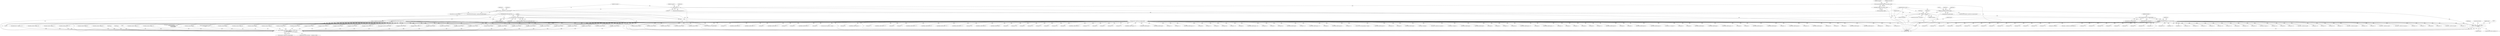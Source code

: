 digraph "0_tcpdump_3c8a2b0e91d8d8947e89384dacf6b54673083e71@pointer" {
"1003329" [label="(Call,print_unknown_data(ndo, obj_tptr, \"\n\t    \", obj_tlen))"];
"1000143" [label="(MethodParameterIn,netdissect_options *ndo)"];
"1000312" [label="(Call,obj_tptr=tptr+sizeof(struct rsvp_object_header))"];
"1000182" [label="(Call,(const struct rsvp_object_header *)tptr)"];
"1000146" [label="(MethodParameterIn,const u_char *tptr)"];
"1000318" [label="(Call,obj_tlen=rsvp_obj_len-sizeof(struct rsvp_object_header))"];
"1000320" [label="(Call,rsvp_obj_len-sizeof(struct rsvp_object_header))"];
"1000299" [label="(Call,tlen < rsvp_obj_len)"];
"1000170" [label="(Call,tlen>=sizeof(struct rsvp_object_header))"];
"1000148" [label="(MethodParameterIn,u_int tlen)"];
"1000213" [label="(Call,rsvp_obj_len < sizeof(struct rsvp_object_header))"];
"1000197" [label="(Call,rsvp_obj_len % 4)"];
"1000185" [label="(Call,rsvp_obj_len=EXTRACT_16BITS(rsvp_obj_header->length))"];
"1000187" [label="(Call,EXTRACT_16BITS(rsvp_obj_header->length))"];
"1003345" [label="(Call,print_unknown_data(ndo, tptr + sizeof(struct rsvp_object_header), \"\n\t    \", /* FIXME indentation */\n                               rsvp_obj_len - sizeof(struct rsvp_object_header)))"];
"1001471" [label="(Call,EXTRACT_32BITS(obj_tptr + 4))"];
"1003357" [label="(Identifier,tptr)"];
"1000939" [label="(Call,ip6addr_string(ndo, obj_tptr))"];
"1002783" [label="(Call,obj_tptr+=20)"];
"1000326" [label="(Call,ND_TTEST2(*tptr, rsvp_obj_len))"];
"1003388" [label="(MethodReturn,RET)"];
"1003330" [label="(Identifier,ndo)"];
"1002710" [label="(Call,obj_tlen-=8)"];
"1000909" [label="(Call,ip6addr_string(ndo, obj_tptr))"];
"1003347" [label="(Call,tptr + sizeof(struct rsvp_object_header))"];
"1002806" [label="(Call,EXTRACT_16BITS(obj_tptr+2))"];
"1000199" [label="(Literal,4)"];
"1001998" [label="(Call,EXTRACT_32BITS(obj_tptr))"];
"1001484" [label="(Call,obj_tptr+1)"];
"1000469" [label="(Call,ip6addr_string(ndo, obj_tptr + 20))"];
"1000197" [label="(Call,rsvp_obj_len % 4)"];
"1002577" [label="(Call,ipaddr_string(ndo, obj_tptr + 4))"];
"1002547" [label="(Call,obj_tptr+=16)"];
"1000298" [label="(ControlStructure,if(tlen < rsvp_obj_len))"];
"1000180" [label="(Call,rsvp_obj_header = (const struct rsvp_object_header *)tptr)"];
"1001585" [label="(Call,obj_tptr+3)"];
"1002135" [label="(Call,obj_tlen < 8)"];
"1002936" [label="(Call,obj_tptr+=4)"];
"1003208" [label="(Call,obj_tptr + 8)"];
"1000628" [label="(Call,obj_tlen < sizeof(struct in6_addr))"];
"1002639" [label="(Call,obj_tptr+5)"];
"1003214" [label="(Call,obj_tptr+=12)"];
"1001576" [label="(Call,obj_tlen < 4)"];
"1002630" [label="(Call,obj_tlen < 8)"];
"1000555" [label="(Call,obj_tlen < 12)"];
"1001410" [label="(Call,obj_tptr+6)"];
"1000187" [label="(Call,EXTRACT_16BITS(rsvp_obj_header->length))"];
"1002720" [label="(Call,obj_tlen < 20)"];
"1001120" [label="(Call,EXTRACT_16BITS(obj_tptr+4))"];
"1001615" [label="(Call,obj_tptr + 4 + i)"];
"1001830" [label="(Call,obj_tptr+4)"];
"1002312" [label="(Call,ipaddr_string(ndo, obj_tptr))"];
"1000577" [label="(Call,ipaddr_string(ndo, obj_tptr + 8))"];
"1001023" [label="(Call,ipaddr_string(ndo, obj_tptr+8))"];
"1002780" [label="(Call,obj_tlen-=20)"];
"1000895" [label="(Call,obj_tlen < 20)"];
"1000532" [label="(Call,ipaddr_string(ndo, obj_tptr))"];
"1000313" [label="(Identifier,obj_tptr)"];
"1002480" [label="(Call,obj_tlen < 16)"];
"1001270" [label="(Call,obj_tptr+1)"];
"1001293" [label="(Call,obj_tptr+=4)"];
"1001769" [label="(Call,obj_tptr + 4)"];
"1002574" [label="(Call,ipaddr_string(ndo, obj_tptr))"];
"1003334" [label="(ControlStructure,break;)"];
"1001093" [label="(Call,EXTRACT_16BITS(obj_tptr + 2))"];
"1000314" [label="(Call,tptr+sizeof(struct rsvp_object_header))"];
"1000793" [label="(Call,EXTRACT_32BITS(obj_tptr))"];
"1001552" [label="(Call,EXTRACT_32BITS(obj_tptr))"];
"1003352" [label="(Call,rsvp_obj_len - sizeof(struct rsvp_object_header))"];
"1000614" [label="(Call,ipaddr_string(ndo, obj_tptr))"];
"1003331" [label="(Identifier,obj_tptr)"];
"1000361" [label="(Call,ipaddr_string(ndo, obj_tptr))"];
"1000188" [label="(Call,rsvp_obj_header->length)"];
"1002280" [label="(Call,ip6addr_string(ndo, obj_tptr+20))"];
"1001094" [label="(Call,obj_tptr + 2)"];
"1001220" [label="(Call,obj_tptr + 4)"];
"1002179" [label="(Call,ip6addr_string(ndo, obj_tptr))"];
"1003265" [label="(Call,obj_tlen < 4)"];
"1003346" [label="(Identifier,ndo)"];
"1003207" [label="(Call,EXTRACT_32BITS(obj_tptr + 8))"];
"1001141" [label="(Call,obj_tptr+8)"];
"1000968" [label="(Call,obj_tlen < 8)"];
"1000504" [label="(Call,ip6addr_string(ndo, obj_tptr + 8))"];
"1001065" [label="(Call,obj_tptr + 2)"];
"1001985" [label="(Call,obj_tlen < 4)"];
"1003077" [label="(Call,signature_verify(ndo, pptr, plen,\n                                            obj_ptr.rsvp_obj_integrity->digest,\n                                            rsvp_clear_checksum,\n                                            rsvp_com_header))"];
"1001451" [label="(Call,obj_tptr+2)"];
"1002713" [label="(Call,obj_tptr+=8)"];
"1000182" [label="(Call,(const struct rsvp_object_header *)tptr)"];
"1001077" [label="(Call,obj_tlen < 12)"];
"1000461" [label="(Call,ip6addr_string(ndo, obj_tptr))"];
"1001847" [label="(Call,obj_tptr + 12)"];
"1002328" [label="(Call,obj_tlen < 16)"];
"1000215" [label="(Call,sizeof(struct rsvp_object_header))"];
"1003359" [label="(Call,tlen-=rsvp_obj_len)"];
"1001957" [label="(Call,ip6addr_string(ndo, obj_tptr))"];
"1001446" [label="(Call,obj_tptr+2)"];
"1003323" [label="(ControlStructure,if (ndo->ndo_vflag <= 1))"];
"1000569" [label="(Call,ipaddr_string(ndo, obj_tptr))"];
"1000212" [label="(ControlStructure,if(rsvp_obj_len < sizeof(struct rsvp_object_header)))"];
"1000174" [label="(Block,)"];
"1000236" [label="(Identifier,ndo)"];
"1000319" [label="(Identifier,obj_tlen)"];
"1001146" [label="(Call,EXTRACT_16BITS(obj_tptr + 10))"];
"1001472" [label="(Call,obj_tptr + 4)"];
"1000322" [label="(Call,sizeof(struct rsvp_object_header))"];
"1000483" [label="(Call,obj_tlen < 26)"];
"1001538" [label="(Call,obj_tlen < 8)"];
"1002874" [label="(Call,print_unknown_data(ndo, obj_tptr + 2, \"\n\t\t\", *(obj_tptr + 1) - 2))"];
"1001478" [label="(Call,obj_tptr+1)"];
"1003222" [label="(Call,obj_tptr+=4)"];
"1000744" [label="(Call,EXTRACT_32BITS(obj_tptr))"];
"1002746" [label="(Call,ip6addr_string(ndo, obj_tptr))"];
"1000998" [label="(Call,obj_tlen < 16)"];
"1001147" [label="(Call,obj_tptr + 10)"];
"1001286" [label="(Call,EXTRACT_16BITS(obj_tptr + 2))"];
"1000172" [label="(Call,sizeof(struct rsvp_object_header))"];
"1003189" [label="(Call,obj_tlen < 12)"];
"1001885" [label="(Call,obj_tlen+=subobj_len)"];
"1000642" [label="(Call,ip6addr_string(ndo, obj_tptr))"];
"1001121" [label="(Call,obj_tptr+4)"];
"1002974" [label="(Call,obj_tlen < sizeof(struct rsvp_obj_integrity_t))"];
"1000733" [label="(Call,obj_tlen >= 4)"];
"1002195" [label="(Call,obj_tlen < 20)"];
"1000169" [label="(ControlStructure,while(tlen>=sizeof(struct rsvp_object_header)))"];
"1000143" [label="(MethodParameterIn,netdissect_options *ndo)"];
"1003329" [label="(Call,print_unknown_data(ndo, obj_tptr, \"\n\t    \", obj_tlen))"];
"1002225" [label="(Call,obj_tlen < 20)"];
"1003278" [label="(Call,ipaddr_string(ndo, obj_tptr))"];
"1001282" [label="(Call,EXTRACT_16BITS(obj_tptr+2))"];
"1001127" [label="(Call,obj_tptr + 6)"];
"1002985" [label="(Call,(const struct rsvp_obj_integrity_t *)obj_tptr)"];
"1001196" [label="(Call,EXTRACT_32BITS(obj_tptr+8))"];
"1002239" [label="(Call,ipaddr_string(ndo, obj_tptr))"];
"1002046" [label="(Call,obj_tptr+=4)"];
"1001405" [label="(Call,obj_tptr+2)"];
"1000497" [label="(Call,EXTRACT_32BITS(obj_tptr))"];
"1001882" [label="(Call,obj_tptr+=subobj_len)"];
"1002473" [label="(Call,obj_tptr+=sizeof(struct rsvp_obj_frr_t))"];
"1003153" [label="(Call,obj_tlen < 4)"];
"1002656" [label="(Call,ipaddr_string(ndo, obj_tptr))"];
"1001481" [label="(Call,obj_tptr+=*(obj_tptr+1))"];
"1000312" [label="(Call,obj_tptr=tptr+sizeof(struct rsvp_object_header))"];
"1003162" [label="(Call,EXTRACT_16BITS(obj_tptr))"];
"1000184" [label="(Identifier,tptr)"];
"1002608" [label="(Call,EXTRACT_32BITS(obj_tptr))"];
"1002807" [label="(Call,obj_tptr+2)"];
"1002298" [label="(Call,obj_tlen < 8)"];
"1003117" [label="(Call,obj_tlen < 4)"];
"1001207" [label="(Call,obj_tptr+4)"];
"1000950" [label="(Call,ip6addr_string(ndo, obj_tptr+20))"];
"1001105" [label="(Call,obj_tptr + 4)"];
"1002149" [label="(Call,ipaddr_string(ndo, obj_tptr))"];
"1000299" [label="(Call,tlen < rsvp_obj_len)"];
"1003351" [label="(Literal,\"\n\t    \")"];
"1003332" [label="(Literal,\"\n\t    \")"];
"1001071" [label="(Call,obj_tptr+=4)"];
"1000982" [label="(Call,ipaddr_string(ndo, obj_tptr))"];
"1001012" [label="(Call,ipaddr_string(ndo, obj_tptr))"];
"1001176" [label="(Call,EXTRACT_16BITS(obj_tptr + 2))"];
"1001237" [label="(Call,obj_tlen < 4)"];
"1001460" [label="(Call,obj_tptr+3)"];
"1002929" [label="(Call,EXTRACT_24BITS(obj_tptr + 1))"];
"1002042" [label="(Call,obj_tptr + 2)"];
"1000842" [label="(Call,obj_tptr+1)"];
"1001403" [label="(Call,ipaddr_string(ndo, obj_tptr+2))"];
"1000328" [label="(Identifier,tptr)"];
"1002255" [label="(Call,obj_tlen < 40)"];
"1000300" [label="(Identifier,tlen)"];
"1001788" [label="(Call,ip6addr_string(ndo, obj_tptr + 4))"];
"1003363" [label="(Literal,0)"];
"1001321" [label="(Call,obj_tptr + 1)"];
"1000408" [label="(Call,ip6addr_string(ndo, obj_tptr))"];
"1002020" [label="(Call,obj_tlen < 4)"];
"1000186" [label="(Identifier,rsvp_obj_len)"];
"1003204" [label="(Call,obj_tptr+4)"];
"1000320" [label="(Call,rsvp_obj_len-sizeof(struct rsvp_object_header))"];
"1002562" [label="(Call,obj_tlen >= 8)"];
"1001767" [label="(Call,ipaddr_string(ndo, obj_tptr + 4))"];
"1001664" [label="(Call,obj_tptr+3)"];
"1000779" [label="(Call,obj_tlen < 12)"];
"1002798" [label="(Call,obj_tlen < 4)"];
"1001869" [label="(Call,obj_tptr + 4)"];
"1002644" [label="(Call,EXTRACT_16BITS(obj_tptr+6))"];
"1001644" [label="(Call,obj_tptr+2)"];
"1001050" [label="(Call,obj_tlen >= 4)"];
"1001500" [label="(Call,obj_tlen < 8)"];
"1000824" [label="(Call,obj_tlen < 4)"];
"1002353" [label="(Call,ipaddr_string(ndo, obj_tptr+8))"];
"1001275" [label="(Call,obj_tptr+1)"];
"1001189" [label="(Call,EXTRACT_32BITS(obj_tptr+4))"];
"1002269" [label="(Call,ip6addr_string(ndo, obj_tptr))"];
"1001829" [label="(Call,EXTRACT_32BITS(obj_tptr+4))"];
"1002913" [label="(Call,obj_tlen < 8)"];
"1000198" [label="(Identifier,rsvp_obj_len)"];
"1000192" [label="(Identifier,rsvp_obj_ctype)"];
"1001659" [label="(Call,obj_tptr+=4+*(obj_tptr+3))"];
"1002729" [label="(Call,obj_tptr+17)"];
"1002165" [label="(Call,obj_tlen < 20)"];
"1001160" [label="(Call,obj_tlen < 12)"];
"1001375" [label="(Call,obj_tptr+6)"];
"1003356" [label="(Call,tptr+=rsvp_obj_len)"];
"1002611" [label="(Call,obj_tlen-=4)"];
"1000214" [label="(Identifier,rsvp_obj_len)"];
"1000185" [label="(Call,rsvp_obj_len=EXTRACT_16BITS(rsvp_obj_header->length))"];
"1000203" [label="(Identifier,ndo)"];
"1000177" [label="(Identifier,tptr)"];
"1000768" [label="(Call,EXTRACT_32BITS(obj_tptr))"];
"1000171" [label="(Identifier,tlen)"];
"1002818" [label="(Call,EXTRACT_16BITS(obj_tptr))"];
"1001064" [label="(Call,EXTRACT_16BITS(obj_tptr + 2))"];
"1003333" [label="(Identifier,obj_tlen)"];
"1000146" [label="(MethodParameterIn,const u_char *tptr)"];
"1001837" [label="(Call,obj_tptr+4)"];
"1001468" [label="(Call,obj_tptr+3)"];
"1003203" [label="(Call,EXTRACT_32BITS(obj_tptr+4))"];
"1001309" [label="(Call,obj_tlen >= 4)"];
"1003133" [label="(Call,EXTRACT_32BITS(obj_tptr))"];
"1001907" [label="(Call,obj_tlen < 8)"];
"1001921" [label="(Call,ipaddr_string(ndo, obj_tptr))"];
"1000305" [label="(Identifier,ndo)"];
"1003345" [label="(Call,print_unknown_data(ndo, tptr + sizeof(struct rsvp_object_header), \"\n\t    \", /* FIXME indentation */\n                               rsvp_obj_len - sizeof(struct rsvp_object_header)))"];
"1001177" [label="(Call,obj_tptr + 2)"];
"1001475" [label="(Call,obj_tlen-=*(obj_tptr+1))"];
"1001943" [label="(Call,obj_tlen < 20)"];
"1001140" [label="(Call,EXTRACT_16BITS(obj_tptr+8))"];
"1001154" [label="(Call,obj_tptr+=12)"];
"1003219" [label="(Call,obj_tlen-=4)"];
"1002342" [label="(Call,ipaddr_string(ndo, obj_tptr))"];
"1001699" [label="(Call,EXTRACT_16BITS(obj_tptr))"];
"1000394" [label="(Call,obj_tlen < 20)"];
"1000850" [label="(Call,obj_tptr+=4)"];
"1002105" [label="(Call,rsvp_intserv_print(ndo, obj_tptr, obj_tlen))"];
"1000600" [label="(Call,obj_tlen < sizeof(struct in_addr))"];
"1003290" [label="(Call,obj_tlen < 16)"];
"1000170" [label="(Call,tlen>=sizeof(struct rsvp_object_header))"];
"1000220" [label="(Identifier,ndo)"];
"1001197" [label="(Call,obj_tptr+8)"];
"1001656" [label="(Call,obj_tptr+3)"];
"1003303" [label="(Call,ip6addr_string(ndo, obj_tptr))"];
"1001514" [label="(Call,EXTRACT_32BITS(obj_tptr))"];
"1000347" [label="(Call,obj_tlen < 8)"];
"1000447" [label="(Call,obj_tlen < 36)"];
"1001206" [label="(Call,EXTRACT_16BITS(obj_tptr+4))"];
"1001683" [label="(Call,obj_tlen < 4)"];
"1000196" [label="(ControlStructure,if(rsvp_obj_len % 4))"];
"1002735" [label="(Call,obj_tptr+18)"];
"1000693" [label="(Call,obj_tlen < sizeof(struct in6_addr))"];
"1002930" [label="(Call,obj_tptr + 1)"];
"1001231" [label="(Call,obj_tptr+=12)"];
"1000925" [label="(Call,obj_tlen < 40)"];
"1003335" [label="(ControlStructure,if (ndo->ndo_vflag > 1 || hexdump == TRUE))"];
"1000213" [label="(Call,rsvp_obj_len < sizeof(struct rsvp_object_header))"];
"1001790" [label="(Call,obj_tptr + 4)"];
"1000865" [label="(Call,obj_tlen < 8)"];
"1001842" [label="(Call,EXTRACT_32BITS(obj_tptr+8))"];
"1002041" [label="(Call,EXTRACT_16BITS(obj_tptr + 2))"];
"1000318" [label="(Call,obj_tlen=rsvp_obj_len-sizeof(struct rsvp_object_header))"];
"1001636" [label="(Call,obj_tptr+1)"];
"1000707" [label="(Call,ip6addr_string(ndo, obj_tptr))"];
"1000679" [label="(Call,ipaddr_string(ndo, obj_tptr))"];
"1000540" [label="(Call,ipaddr_string(ndo, obj_tptr + 8))"];
"1001219" [label="(Call,EXTRACT_16BITS(obj_tptr + 4))"];
"1001648" [label="(Call,obj_tptr + 2)"];
"1000301" [label="(Identifier,rsvp_obj_len)"];
"1002645" [label="(Call,obj_tptr+6)"];
"1001836" [label="(Call,EXTRACT_32BITS(obj_tptr+4))"];
"1001612" [label="(Call,safeputchar(ndo, *(obj_tptr + 4 + i)))"];
"1001190" [label="(Call,obj_tptr+4)"];
"1002379" [label="(Call,(const struct rsvp_obj_frr_t *)obj_tptr)"];
"1002209" [label="(Call,ip6addr_string(ndo, obj_tptr))"];
"1000665" [label="(Call,obj_tlen < sizeof(struct in_addr))"];
"1002397" [label="(Call,obj_tlen < sizeof(struct rsvp_obj_frr_t))"];
"1000321" [label="(Identifier,rsvp_obj_len)"];
"1000518" [label="(Call,obj_tlen < 12)"];
"1000148" [label="(MethodParameterIn,u_int tlen)"];
"1001843" [label="(Call,obj_tptr+8)"];
"1000841" [label="(Call,EXTRACT_24BITS(obj_tptr+1))"];
"1001287" [label="(Call,obj_tptr + 2)"];
"1001126" [label="(Call,EXTRACT_16BITS(obj_tptr + 6))"];
"1001283" [label="(Call,obj_tptr+2)"];
"1001417" [label="(Call,obj_tptr + 7)"];
"1000879" [label="(Call,ipaddr_string(ndo, obj_tptr))"];
"1001868" [label="(Call,EXTRACT_32BITS(obj_tptr + 4))"];
"1000755" [label="(Call,obj_tlen < 4)"];
"1002734" [label="(Call,EXTRACT_16BITS(obj_tptr+18))"];
"1001846" [label="(Call,EXTRACT_32BITS(obj_tptr + 12))"];
"1003329" -> "1003323"  [label="AST: "];
"1003329" -> "1003333"  [label="CFG: "];
"1003330" -> "1003329"  [label="AST: "];
"1003331" -> "1003329"  [label="AST: "];
"1003332" -> "1003329"  [label="AST: "];
"1003333" -> "1003329"  [label="AST: "];
"1003334" -> "1003329"  [label="CFG: "];
"1003329" -> "1003388"  [label="DDG: "];
"1003329" -> "1003388"  [label="DDG: "];
"1003329" -> "1003388"  [label="DDG: "];
"1003329" -> "1003388"  [label="DDG: "];
"1000143" -> "1003329"  [label="DDG: "];
"1000312" -> "1003329"  [label="DDG: "];
"1000318" -> "1003329"  [label="DDG: "];
"1003329" -> "1003345"  [label="DDG: "];
"1000143" -> "1000142"  [label="AST: "];
"1000143" -> "1003388"  [label="DDG: "];
"1000143" -> "1000361"  [label="DDG: "];
"1000143" -> "1000408"  [label="DDG: "];
"1000143" -> "1000461"  [label="DDG: "];
"1000143" -> "1000469"  [label="DDG: "];
"1000143" -> "1000504"  [label="DDG: "];
"1000143" -> "1000532"  [label="DDG: "];
"1000143" -> "1000540"  [label="DDG: "];
"1000143" -> "1000569"  [label="DDG: "];
"1000143" -> "1000577"  [label="DDG: "];
"1000143" -> "1000614"  [label="DDG: "];
"1000143" -> "1000642"  [label="DDG: "];
"1000143" -> "1000679"  [label="DDG: "];
"1000143" -> "1000707"  [label="DDG: "];
"1000143" -> "1000879"  [label="DDG: "];
"1000143" -> "1000909"  [label="DDG: "];
"1000143" -> "1000939"  [label="DDG: "];
"1000143" -> "1000950"  [label="DDG: "];
"1000143" -> "1000982"  [label="DDG: "];
"1000143" -> "1001012"  [label="DDG: "];
"1000143" -> "1001023"  [label="DDG: "];
"1000143" -> "1001403"  [label="DDG: "];
"1000143" -> "1001612"  [label="DDG: "];
"1000143" -> "1001767"  [label="DDG: "];
"1000143" -> "1001788"  [label="DDG: "];
"1000143" -> "1001921"  [label="DDG: "];
"1000143" -> "1001957"  [label="DDG: "];
"1000143" -> "1002105"  [label="DDG: "];
"1000143" -> "1002149"  [label="DDG: "];
"1000143" -> "1002179"  [label="DDG: "];
"1000143" -> "1002209"  [label="DDG: "];
"1000143" -> "1002239"  [label="DDG: "];
"1000143" -> "1002269"  [label="DDG: "];
"1000143" -> "1002280"  [label="DDG: "];
"1000143" -> "1002312"  [label="DDG: "];
"1000143" -> "1002342"  [label="DDG: "];
"1000143" -> "1002353"  [label="DDG: "];
"1000143" -> "1002574"  [label="DDG: "];
"1000143" -> "1002577"  [label="DDG: "];
"1000143" -> "1002656"  [label="DDG: "];
"1000143" -> "1002746"  [label="DDG: "];
"1000143" -> "1002874"  [label="DDG: "];
"1000143" -> "1003077"  [label="DDG: "];
"1000143" -> "1003278"  [label="DDG: "];
"1000143" -> "1003303"  [label="DDG: "];
"1000143" -> "1003345"  [label="DDG: "];
"1000312" -> "1000174"  [label="AST: "];
"1000312" -> "1000314"  [label="CFG: "];
"1000313" -> "1000312"  [label="AST: "];
"1000314" -> "1000312"  [label="AST: "];
"1000319" -> "1000312"  [label="CFG: "];
"1000312" -> "1003388"  [label="DDG: "];
"1000312" -> "1003388"  [label="DDG: "];
"1000182" -> "1000312"  [label="DDG: "];
"1000146" -> "1000312"  [label="DDG: "];
"1000312" -> "1000361"  [label="DDG: "];
"1000312" -> "1000408"  [label="DDG: "];
"1000312" -> "1000461"  [label="DDG: "];
"1000312" -> "1000497"  [label="DDG: "];
"1000312" -> "1000532"  [label="DDG: "];
"1000312" -> "1000569"  [label="DDG: "];
"1000312" -> "1000614"  [label="DDG: "];
"1000312" -> "1000642"  [label="DDG: "];
"1000312" -> "1000679"  [label="DDG: "];
"1000312" -> "1000707"  [label="DDG: "];
"1000312" -> "1000744"  [label="DDG: "];
"1000312" -> "1000768"  [label="DDG: "];
"1000312" -> "1000793"  [label="DDG: "];
"1000312" -> "1000841"  [label="DDG: "];
"1000312" -> "1000842"  [label="DDG: "];
"1000312" -> "1000850"  [label="DDG: "];
"1000312" -> "1000879"  [label="DDG: "];
"1000312" -> "1000909"  [label="DDG: "];
"1000312" -> "1000939"  [label="DDG: "];
"1000312" -> "1000982"  [label="DDG: "];
"1000312" -> "1001012"  [label="DDG: "];
"1000312" -> "1001064"  [label="DDG: "];
"1000312" -> "1001065"  [label="DDG: "];
"1000312" -> "1001071"  [label="DDG: "];
"1000312" -> "1001093"  [label="DDG: "];
"1000312" -> "1001094"  [label="DDG: "];
"1000312" -> "1001105"  [label="DDG: "];
"1000312" -> "1001120"  [label="DDG: "];
"1000312" -> "1001121"  [label="DDG: "];
"1000312" -> "1001126"  [label="DDG: "];
"1000312" -> "1001127"  [label="DDG: "];
"1000312" -> "1001140"  [label="DDG: "];
"1000312" -> "1001141"  [label="DDG: "];
"1000312" -> "1001146"  [label="DDG: "];
"1000312" -> "1001147"  [label="DDG: "];
"1000312" -> "1001154"  [label="DDG: "];
"1000312" -> "1001176"  [label="DDG: "];
"1000312" -> "1001177"  [label="DDG: "];
"1000312" -> "1001189"  [label="DDG: "];
"1000312" -> "1001190"  [label="DDG: "];
"1000312" -> "1001196"  [label="DDG: "];
"1000312" -> "1001197"  [label="DDG: "];
"1000312" -> "1001206"  [label="DDG: "];
"1000312" -> "1001207"  [label="DDG: "];
"1000312" -> "1001219"  [label="DDG: "];
"1000312" -> "1001220"  [label="DDG: "];
"1000312" -> "1001231"  [label="DDG: "];
"1000312" -> "1001270"  [label="DDG: "];
"1000312" -> "1001275"  [label="DDG: "];
"1000312" -> "1001282"  [label="DDG: "];
"1000312" -> "1001283"  [label="DDG: "];
"1000312" -> "1001286"  [label="DDG: "];
"1000312" -> "1001287"  [label="DDG: "];
"1000312" -> "1001293"  [label="DDG: "];
"1000312" -> "1001321"  [label="DDG: "];
"1000312" -> "1001375"  [label="DDG: "];
"1000312" -> "1001403"  [label="DDG: "];
"1000312" -> "1001405"  [label="DDG: "];
"1000312" -> "1001410"  [label="DDG: "];
"1000312" -> "1001417"  [label="DDG: "];
"1000312" -> "1001446"  [label="DDG: "];
"1000312" -> "1001451"  [label="DDG: "];
"1000312" -> "1001460"  [label="DDG: "];
"1000312" -> "1001468"  [label="DDG: "];
"1000312" -> "1001471"  [label="DDG: "];
"1000312" -> "1001472"  [label="DDG: "];
"1000312" -> "1001478"  [label="DDG: "];
"1000312" -> "1001481"  [label="DDG: "];
"1000312" -> "1001484"  [label="DDG: "];
"1000312" -> "1001514"  [label="DDG: "];
"1000312" -> "1001552"  [label="DDG: "];
"1000312" -> "1001585"  [label="DDG: "];
"1000312" -> "1001615"  [label="DDG: "];
"1000312" -> "1001636"  [label="DDG: "];
"1000312" -> "1001644"  [label="DDG: "];
"1000312" -> "1001648"  [label="DDG: "];
"1000312" -> "1001656"  [label="DDG: "];
"1000312" -> "1001659"  [label="DDG: "];
"1000312" -> "1001664"  [label="DDG: "];
"1000312" -> "1001699"  [label="DDG: "];
"1000312" -> "1001767"  [label="DDG: "];
"1000312" -> "1001769"  [label="DDG: "];
"1000312" -> "1001788"  [label="DDG: "];
"1000312" -> "1001790"  [label="DDG: "];
"1000312" -> "1001829"  [label="DDG: "];
"1000312" -> "1001830"  [label="DDG: "];
"1000312" -> "1001836"  [label="DDG: "];
"1000312" -> "1001837"  [label="DDG: "];
"1000312" -> "1001842"  [label="DDG: "];
"1000312" -> "1001843"  [label="DDG: "];
"1000312" -> "1001846"  [label="DDG: "];
"1000312" -> "1001847"  [label="DDG: "];
"1000312" -> "1001868"  [label="DDG: "];
"1000312" -> "1001869"  [label="DDG: "];
"1000312" -> "1001882"  [label="DDG: "];
"1000312" -> "1001921"  [label="DDG: "];
"1000312" -> "1001957"  [label="DDG: "];
"1000312" -> "1001998"  [label="DDG: "];
"1000312" -> "1002041"  [label="DDG: "];
"1000312" -> "1002042"  [label="DDG: "];
"1000312" -> "1002046"  [label="DDG: "];
"1000312" -> "1002149"  [label="DDG: "];
"1000312" -> "1002179"  [label="DDG: "];
"1000312" -> "1002209"  [label="DDG: "];
"1000312" -> "1002239"  [label="DDG: "];
"1000312" -> "1002269"  [label="DDG: "];
"1000312" -> "1002312"  [label="DDG: "];
"1000312" -> "1002342"  [label="DDG: "];
"1000312" -> "1002379"  [label="DDG: "];
"1000312" -> "1002473"  [label="DDG: "];
"1000312" -> "1002547"  [label="DDG: "];
"1000312" -> "1002574"  [label="DDG: "];
"1000312" -> "1002608"  [label="DDG: "];
"1000312" -> "1002639"  [label="DDG: "];
"1000312" -> "1002644"  [label="DDG: "];
"1000312" -> "1002645"  [label="DDG: "];
"1000312" -> "1002656"  [label="DDG: "];
"1000312" -> "1002713"  [label="DDG: "];
"1000312" -> "1002729"  [label="DDG: "];
"1000312" -> "1002734"  [label="DDG: "];
"1000312" -> "1002735"  [label="DDG: "];
"1000312" -> "1002746"  [label="DDG: "];
"1000312" -> "1002783"  [label="DDG: "];
"1000312" -> "1002806"  [label="DDG: "];
"1000312" -> "1002807"  [label="DDG: "];
"1000312" -> "1002818"  [label="DDG: "];
"1000312" -> "1002929"  [label="DDG: "];
"1000312" -> "1002930"  [label="DDG: "];
"1000312" -> "1002936"  [label="DDG: "];
"1000312" -> "1002985"  [label="DDG: "];
"1000312" -> "1003133"  [label="DDG: "];
"1000312" -> "1003162"  [label="DDG: "];
"1000312" -> "1003203"  [label="DDG: "];
"1000312" -> "1003204"  [label="DDG: "];
"1000312" -> "1003207"  [label="DDG: "];
"1000312" -> "1003208"  [label="DDG: "];
"1000312" -> "1003214"  [label="DDG: "];
"1000312" -> "1003222"  [label="DDG: "];
"1000312" -> "1003278"  [label="DDG: "];
"1000312" -> "1003303"  [label="DDG: "];
"1000182" -> "1000180"  [label="AST: "];
"1000182" -> "1000184"  [label="CFG: "];
"1000183" -> "1000182"  [label="AST: "];
"1000184" -> "1000182"  [label="AST: "];
"1000180" -> "1000182"  [label="CFG: "];
"1000182" -> "1003388"  [label="DDG: "];
"1000182" -> "1000180"  [label="DDG: "];
"1000146" -> "1000182"  [label="DDG: "];
"1000182" -> "1000314"  [label="DDG: "];
"1000182" -> "1003345"  [label="DDG: "];
"1000182" -> "1003347"  [label="DDG: "];
"1000182" -> "1003356"  [label="DDG: "];
"1000146" -> "1000142"  [label="AST: "];
"1000146" -> "1003388"  [label="DDG: "];
"1000146" -> "1000314"  [label="DDG: "];
"1000146" -> "1003345"  [label="DDG: "];
"1000146" -> "1003347"  [label="DDG: "];
"1000146" -> "1003356"  [label="DDG: "];
"1000318" -> "1000174"  [label="AST: "];
"1000318" -> "1000320"  [label="CFG: "];
"1000319" -> "1000318"  [label="AST: "];
"1000320" -> "1000318"  [label="AST: "];
"1000328" -> "1000318"  [label="CFG: "];
"1000318" -> "1003388"  [label="DDG: "];
"1000318" -> "1003388"  [label="DDG: "];
"1000320" -> "1000318"  [label="DDG: "];
"1000318" -> "1000347"  [label="DDG: "];
"1000318" -> "1000394"  [label="DDG: "];
"1000318" -> "1000447"  [label="DDG: "];
"1000318" -> "1000483"  [label="DDG: "];
"1000318" -> "1000518"  [label="DDG: "];
"1000318" -> "1000555"  [label="DDG: "];
"1000318" -> "1000600"  [label="DDG: "];
"1000318" -> "1000628"  [label="DDG: "];
"1000318" -> "1000665"  [label="DDG: "];
"1000318" -> "1000693"  [label="DDG: "];
"1000318" -> "1000733"  [label="DDG: "];
"1000318" -> "1000755"  [label="DDG: "];
"1000318" -> "1000779"  [label="DDG: "];
"1000318" -> "1000824"  [label="DDG: "];
"1000318" -> "1000865"  [label="DDG: "];
"1000318" -> "1000895"  [label="DDG: "];
"1000318" -> "1000925"  [label="DDG: "];
"1000318" -> "1000968"  [label="DDG: "];
"1000318" -> "1000998"  [label="DDG: "];
"1000318" -> "1001050"  [label="DDG: "];
"1000318" -> "1001077"  [label="DDG: "];
"1000318" -> "1001160"  [label="DDG: "];
"1000318" -> "1001237"  [label="DDG: "];
"1000318" -> "1001309"  [label="DDG: "];
"1000318" -> "1001475"  [label="DDG: "];
"1000318" -> "1001500"  [label="DDG: "];
"1000318" -> "1001538"  [label="DDG: "];
"1000318" -> "1001576"  [label="DDG: "];
"1000318" -> "1001683"  [label="DDG: "];
"1000318" -> "1001885"  [label="DDG: "];
"1000318" -> "1001907"  [label="DDG: "];
"1000318" -> "1001943"  [label="DDG: "];
"1000318" -> "1001985"  [label="DDG: "];
"1000318" -> "1002020"  [label="DDG: "];
"1000318" -> "1002135"  [label="DDG: "];
"1000318" -> "1002165"  [label="DDG: "];
"1000318" -> "1002195"  [label="DDG: "];
"1000318" -> "1002225"  [label="DDG: "];
"1000318" -> "1002255"  [label="DDG: "];
"1000318" -> "1002298"  [label="DDG: "];
"1000318" -> "1002328"  [label="DDG: "];
"1000318" -> "1002397"  [label="DDG: "];
"1000318" -> "1002480"  [label="DDG: "];
"1000318" -> "1002562"  [label="DDG: "];
"1000318" -> "1002611"  [label="DDG: "];
"1000318" -> "1002630"  [label="DDG: "];
"1000318" -> "1002710"  [label="DDG: "];
"1000318" -> "1002720"  [label="DDG: "];
"1000318" -> "1002780"  [label="DDG: "];
"1000318" -> "1002798"  [label="DDG: "];
"1000318" -> "1002913"  [label="DDG: "];
"1000318" -> "1002974"  [label="DDG: "];
"1000318" -> "1003117"  [label="DDG: "];
"1000318" -> "1003153"  [label="DDG: "];
"1000318" -> "1003189"  [label="DDG: "];
"1000318" -> "1003219"  [label="DDG: "];
"1000318" -> "1003265"  [label="DDG: "];
"1000318" -> "1003290"  [label="DDG: "];
"1000320" -> "1000322"  [label="CFG: "];
"1000321" -> "1000320"  [label="AST: "];
"1000322" -> "1000320"  [label="AST: "];
"1000299" -> "1000320"  [label="DDG: "];
"1000320" -> "1000326"  [label="DDG: "];
"1000299" -> "1000298"  [label="AST: "];
"1000299" -> "1000301"  [label="CFG: "];
"1000300" -> "1000299"  [label="AST: "];
"1000301" -> "1000299"  [label="AST: "];
"1000305" -> "1000299"  [label="CFG: "];
"1000313" -> "1000299"  [label="CFG: "];
"1000299" -> "1003388"  [label="DDG: "];
"1000299" -> "1003388"  [label="DDG: "];
"1000299" -> "1003388"  [label="DDG: "];
"1000170" -> "1000299"  [label="DDG: "];
"1000148" -> "1000299"  [label="DDG: "];
"1000213" -> "1000299"  [label="DDG: "];
"1000299" -> "1003359"  [label="DDG: "];
"1000170" -> "1000169"  [label="AST: "];
"1000170" -> "1000172"  [label="CFG: "];
"1000171" -> "1000170"  [label="AST: "];
"1000172" -> "1000170"  [label="AST: "];
"1000177" -> "1000170"  [label="CFG: "];
"1003363" -> "1000170"  [label="CFG: "];
"1000170" -> "1003388"  [label="DDG: "];
"1000170" -> "1003388"  [label="DDG: "];
"1000148" -> "1000170"  [label="DDG: "];
"1000148" -> "1000142"  [label="AST: "];
"1000148" -> "1003388"  [label="DDG: "];
"1000148" -> "1003359"  [label="DDG: "];
"1000213" -> "1000212"  [label="AST: "];
"1000213" -> "1000215"  [label="CFG: "];
"1000214" -> "1000213"  [label="AST: "];
"1000215" -> "1000213"  [label="AST: "];
"1000220" -> "1000213"  [label="CFG: "];
"1000236" -> "1000213"  [label="CFG: "];
"1000213" -> "1003388"  [label="DDG: "];
"1000213" -> "1003388"  [label="DDG: "];
"1000197" -> "1000213"  [label="DDG: "];
"1000197" -> "1000196"  [label="AST: "];
"1000197" -> "1000199"  [label="CFG: "];
"1000198" -> "1000197"  [label="AST: "];
"1000199" -> "1000197"  [label="AST: "];
"1000203" -> "1000197"  [label="CFG: "];
"1000214" -> "1000197"  [label="CFG: "];
"1000197" -> "1003388"  [label="DDG: "];
"1000197" -> "1003388"  [label="DDG: "];
"1000185" -> "1000197"  [label="DDG: "];
"1000185" -> "1000174"  [label="AST: "];
"1000185" -> "1000187"  [label="CFG: "];
"1000186" -> "1000185"  [label="AST: "];
"1000187" -> "1000185"  [label="AST: "];
"1000192" -> "1000185"  [label="CFG: "];
"1000185" -> "1003388"  [label="DDG: "];
"1000187" -> "1000185"  [label="DDG: "];
"1000187" -> "1000188"  [label="CFG: "];
"1000188" -> "1000187"  [label="AST: "];
"1000187" -> "1003388"  [label="DDG: "];
"1003345" -> "1003335"  [label="AST: "];
"1003345" -> "1003352"  [label="CFG: "];
"1003346" -> "1003345"  [label="AST: "];
"1003347" -> "1003345"  [label="AST: "];
"1003351" -> "1003345"  [label="AST: "];
"1003352" -> "1003345"  [label="AST: "];
"1003357" -> "1003345"  [label="CFG: "];
"1000642" -> "1003345"  [label="DDG: "];
"1003303" -> "1003345"  [label="DDG: "];
"1001023" -> "1003345"  [label="DDG: "];
"1002179" -> "1003345"  [label="DDG: "];
"1002105" -> "1003345"  [label="DDG: "];
"1000408" -> "1003345"  [label="DDG: "];
"1000679" -> "1003345"  [label="DDG: "];
"1002239" -> "1003345"  [label="DDG: "];
"1001403" -> "1003345"  [label="DDG: "];
"1003278" -> "1003345"  [label="DDG: "];
"1000614" -> "1003345"  [label="DDG: "];
"1000982" -> "1003345"  [label="DDG: "];
"1003077" -> "1003345"  [label="DDG: "];
"1001612" -> "1003345"  [label="DDG: "];
"1001921" -> "1003345"  [label="DDG: "];
"1001957" -> "1003345"  [label="DDG: "];
"1000707" -> "1003345"  [label="DDG: "];
"1002353" -> "1003345"  [label="DDG: "];
"1002746" -> "1003345"  [label="DDG: "];
"1002280" -> "1003345"  [label="DDG: "];
"1000577" -> "1003345"  [label="DDG: "];
"1002209" -> "1003345"  [label="DDG: "];
"1000950" -> "1003345"  [label="DDG: "];
"1000909" -> "1003345"  [label="DDG: "];
"1000504" -> "1003345"  [label="DDG: "];
"1002149" -> "1003345"  [label="DDG: "];
"1000361" -> "1003345"  [label="DDG: "];
"1001767" -> "1003345"  [label="DDG: "];
"1002312" -> "1003345"  [label="DDG: "];
"1002874" -> "1003345"  [label="DDG: "];
"1000879" -> "1003345"  [label="DDG: "];
"1002656" -> "1003345"  [label="DDG: "];
"1002577" -> "1003345"  [label="DDG: "];
"1000469" -> "1003345"  [label="DDG: "];
"1000540" -> "1003345"  [label="DDG: "];
"1001788" -> "1003345"  [label="DDG: "];
"1003352" -> "1003345"  [label="DDG: "];
}

